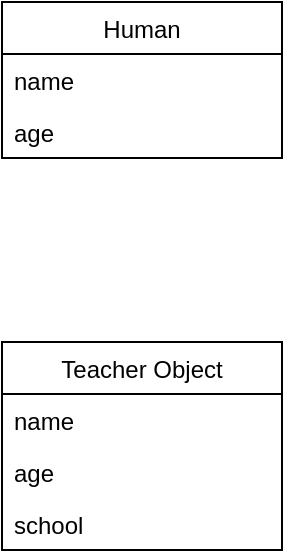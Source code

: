 <mxfile version="13.7.9" type="device"><diagram id="vZuigOFfZ8FrzGLBOUji" name="Page-1"><mxGraphModel dx="1012" dy="740" grid="1" gridSize="10" guides="1" tooltips="1" connect="1" arrows="1" fold="1" page="1" pageScale="1" pageWidth="850" pageHeight="1100" math="0" shadow="0"><root><mxCell id="0"/><mxCell id="1" parent="0"/><mxCell id="GuqgjU1vBU-9LjatHLIZ-1" value="Human" style="swimlane;fontStyle=0;childLayout=stackLayout;horizontal=1;startSize=26;fillColor=none;horizontalStack=0;resizeParent=1;resizeParentMax=0;resizeLast=0;collapsible=1;marginBottom=0;" vertex="1" parent="1"><mxGeometry x="330" y="50" width="140" height="78" as="geometry"/></mxCell><mxCell id="GuqgjU1vBU-9LjatHLIZ-2" value="name" style="text;strokeColor=none;fillColor=none;align=left;verticalAlign=top;spacingLeft=4;spacingRight=4;overflow=hidden;rotatable=0;points=[[0,0.5],[1,0.5]];portConstraint=eastwest;" vertex="1" parent="GuqgjU1vBU-9LjatHLIZ-1"><mxGeometry y="26" width="140" height="26" as="geometry"/></mxCell><mxCell id="GuqgjU1vBU-9LjatHLIZ-3" value="age" style="text;strokeColor=none;fillColor=none;align=left;verticalAlign=top;spacingLeft=4;spacingRight=4;overflow=hidden;rotatable=0;points=[[0,0.5],[1,0.5]];portConstraint=eastwest;" vertex="1" parent="GuqgjU1vBU-9LjatHLIZ-1"><mxGeometry y="52" width="140" height="26" as="geometry"/></mxCell><mxCell id="GuqgjU1vBU-9LjatHLIZ-5" value="Teacher Object" style="swimlane;fontStyle=0;childLayout=stackLayout;horizontal=1;startSize=26;fillColor=none;horizontalStack=0;resizeParent=1;resizeParentMax=0;resizeLast=0;collapsible=1;marginBottom=0;" vertex="1" parent="1"><mxGeometry x="330" y="220" width="140" height="104" as="geometry"/></mxCell><mxCell id="GuqgjU1vBU-9LjatHLIZ-6" value="name" style="text;strokeColor=none;fillColor=none;align=left;verticalAlign=top;spacingLeft=4;spacingRight=4;overflow=hidden;rotatable=0;points=[[0,0.5],[1,0.5]];portConstraint=eastwest;" vertex="1" parent="GuqgjU1vBU-9LjatHLIZ-5"><mxGeometry y="26" width="140" height="26" as="geometry"/></mxCell><mxCell id="GuqgjU1vBU-9LjatHLIZ-7" value="age" style="text;strokeColor=none;fillColor=none;align=left;verticalAlign=top;spacingLeft=4;spacingRight=4;overflow=hidden;rotatable=0;points=[[0,0.5],[1,0.5]];portConstraint=eastwest;" vertex="1" parent="GuqgjU1vBU-9LjatHLIZ-5"><mxGeometry y="52" width="140" height="26" as="geometry"/></mxCell><mxCell id="GuqgjU1vBU-9LjatHLIZ-8" value="school" style="text;strokeColor=none;fillColor=none;align=left;verticalAlign=top;spacingLeft=4;spacingRight=4;overflow=hidden;rotatable=0;points=[[0,0.5],[1,0.5]];portConstraint=eastwest;" vertex="1" parent="GuqgjU1vBU-9LjatHLIZ-5"><mxGeometry y="78" width="140" height="26" as="geometry"/></mxCell></root></mxGraphModel></diagram></mxfile>